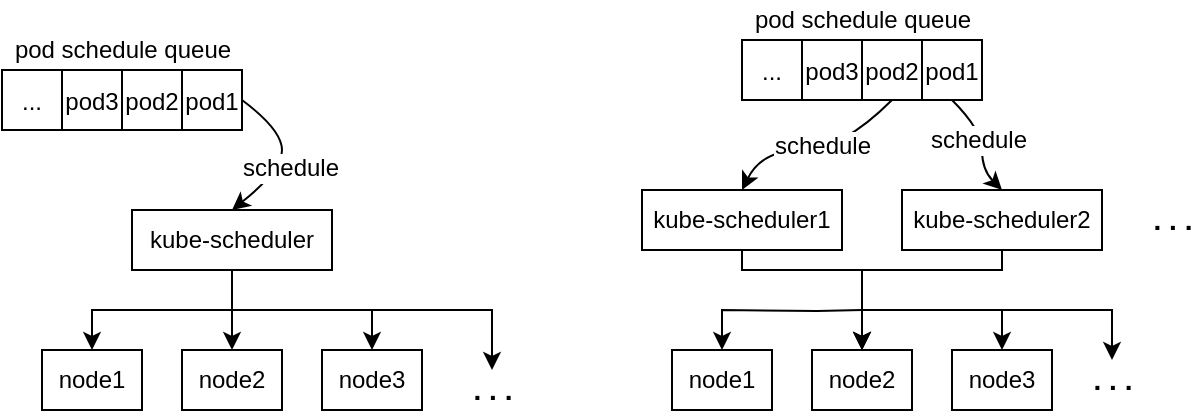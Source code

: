 <mxfile version="17.4.6" type="github" pages="2">
  <diagram id="fLfctS0Doj3L_qTz2Ks7" name="Page-1">
    <mxGraphModel dx="1117" dy="677" grid="1" gridSize="10" guides="1" tooltips="1" connect="1" arrows="1" fold="1" page="1" pageScale="1" pageWidth="850" pageHeight="1100" math="0" shadow="0">
      <root>
        <mxCell id="0" />
        <mxCell id="1" parent="0" />
        <mxCell id="vcUPHgAugXP2XcLCQMwa-22" style="edgeStyle=orthogonalEdgeStyle;rounded=0;orthogonalLoop=1;jettySize=auto;html=1;fontSize=12;" edge="1" parent="1" source="vcUPHgAugXP2XcLCQMwa-1" target="vcUPHgAugXP2XcLCQMwa-3">
          <mxGeometry relative="1" as="geometry" />
        </mxCell>
        <mxCell id="vcUPHgAugXP2XcLCQMwa-23" style="edgeStyle=orthogonalEdgeStyle;rounded=0;orthogonalLoop=1;jettySize=auto;html=1;fontSize=12;" edge="1" parent="1" source="vcUPHgAugXP2XcLCQMwa-1" target="vcUPHgAugXP2XcLCQMwa-4">
          <mxGeometry relative="1" as="geometry" />
        </mxCell>
        <mxCell id="vcUPHgAugXP2XcLCQMwa-24" style="edgeStyle=orthogonalEdgeStyle;rounded=0;orthogonalLoop=1;jettySize=auto;html=1;fontSize=12;" edge="1" parent="1" source="vcUPHgAugXP2XcLCQMwa-1" target="vcUPHgAugXP2XcLCQMwa-5">
          <mxGeometry relative="1" as="geometry" />
        </mxCell>
        <mxCell id="vcUPHgAugXP2XcLCQMwa-25" style="edgeStyle=orthogonalEdgeStyle;rounded=0;orthogonalLoop=1;jettySize=auto;html=1;fontSize=12;" edge="1" parent="1" source="vcUPHgAugXP2XcLCQMwa-1" target="vcUPHgAugXP2XcLCQMwa-6">
          <mxGeometry relative="1" as="geometry">
            <Array as="points">
              <mxPoint x="125" y="250" />
              <mxPoint x="255" y="250" />
            </Array>
          </mxGeometry>
        </mxCell>
        <mxCell id="vcUPHgAugXP2XcLCQMwa-1" value="kube-scheduler" style="rounded=0;whiteSpace=wrap;html=1;" vertex="1" parent="1">
          <mxGeometry x="75" y="200" width="100" height="30" as="geometry" />
        </mxCell>
        <mxCell id="vcUPHgAugXP2XcLCQMwa-3" value="node1" style="rounded=0;whiteSpace=wrap;html=1;" vertex="1" parent="1">
          <mxGeometry x="30" y="270" width="50" height="30" as="geometry" />
        </mxCell>
        <mxCell id="vcUPHgAugXP2XcLCQMwa-4" value="node2" style="rounded=0;whiteSpace=wrap;html=1;" vertex="1" parent="1">
          <mxGeometry x="100" y="270" width="50" height="30" as="geometry" />
        </mxCell>
        <mxCell id="vcUPHgAugXP2XcLCQMwa-5" value="node3" style="rounded=0;whiteSpace=wrap;html=1;" vertex="1" parent="1">
          <mxGeometry x="170" y="270" width="50" height="30" as="geometry" />
        </mxCell>
        <mxCell id="vcUPHgAugXP2XcLCQMwa-6" value="&lt;b&gt;&lt;font style=&quot;font-size: 14px&quot;&gt;. . .&lt;/font&gt;&lt;/b&gt;" style="text;html=1;align=center;verticalAlign=middle;resizable=0;points=[];autosize=1;strokeColor=none;fillColor=none;" vertex="1" parent="1">
          <mxGeometry x="240" y="280" width="30" height="20" as="geometry" />
        </mxCell>
        <mxCell id="vcUPHgAugXP2XcLCQMwa-7" value="&lt;font style=&quot;font-size: 12px&quot;&gt;pod3&lt;/font&gt;" style="rounded=0;whiteSpace=wrap;html=1;fontSize=14;" vertex="1" parent="1">
          <mxGeometry x="40" y="130" width="30" height="30" as="geometry" />
        </mxCell>
        <mxCell id="vcUPHgAugXP2XcLCQMwa-9" value="&lt;font style=&quot;font-size: 12px&quot;&gt;pod2&lt;/font&gt;" style="rounded=0;whiteSpace=wrap;html=1;fontSize=14;" vertex="1" parent="1">
          <mxGeometry x="70" y="130" width="30" height="30" as="geometry" />
        </mxCell>
        <mxCell id="vcUPHgAugXP2XcLCQMwa-10" value="&lt;font style=&quot;font-size: 12px&quot;&gt;pod1&lt;/font&gt;" style="rounded=0;whiteSpace=wrap;html=1;fontSize=14;" vertex="1" parent="1">
          <mxGeometry x="100" y="130" width="30" height="30" as="geometry" />
        </mxCell>
        <mxCell id="vcUPHgAugXP2XcLCQMwa-11" value="&lt;span style=&quot;font-size: 12px&quot;&gt;...&lt;/span&gt;" style="rounded=0;whiteSpace=wrap;html=1;fontSize=14;" vertex="1" parent="1">
          <mxGeometry x="10" y="130" width="30" height="30" as="geometry" />
        </mxCell>
        <mxCell id="vcUPHgAugXP2XcLCQMwa-12" value="pod schedule queue" style="text;html=1;align=center;verticalAlign=middle;resizable=0;points=[];autosize=1;strokeColor=none;fillColor=none;fontSize=12;" vertex="1" parent="1">
          <mxGeometry x="10" y="110" width="120" height="20" as="geometry" />
        </mxCell>
        <mxCell id="vcUPHgAugXP2XcLCQMwa-13" value="" style="curved=1;endArrow=classic;html=1;rounded=0;fontSize=12;exitX=1;exitY=0.5;exitDx=0;exitDy=0;entryX=0.5;entryY=0;entryDx=0;entryDy=0;" edge="1" parent="1" source="vcUPHgAugXP2XcLCQMwa-10" target="vcUPHgAugXP2XcLCQMwa-1">
          <mxGeometry width="50" height="50" relative="1" as="geometry">
            <mxPoint x="180" y="230" as="sourcePoint" />
            <mxPoint x="230" y="180" as="targetPoint" />
            <Array as="points">
              <mxPoint x="150" y="160" />
              <mxPoint x="150" y="180" />
            </Array>
          </mxGeometry>
        </mxCell>
        <mxCell id="vcUPHgAugXP2XcLCQMwa-14" value="schedule" style="edgeLabel;html=1;align=center;verticalAlign=middle;resizable=0;points=[];fontSize=12;" vertex="1" connectable="0" parent="vcUPHgAugXP2XcLCQMwa-13">
          <mxGeometry x="0.175" y="-1" relative="1" as="geometry">
            <mxPoint x="4" as="offset" />
          </mxGeometry>
        </mxCell>
        <mxCell id="vcUPHgAugXP2XcLCQMwa-26" value="&lt;font style=&quot;font-size: 12px&quot;&gt;pod3&lt;/font&gt;" style="rounded=0;whiteSpace=wrap;html=1;fontSize=14;" vertex="1" parent="1">
          <mxGeometry x="410" y="115" width="30" height="30" as="geometry" />
        </mxCell>
        <mxCell id="vcUPHgAugXP2XcLCQMwa-27" value="&lt;font style=&quot;font-size: 12px&quot;&gt;pod2&lt;/font&gt;" style="rounded=0;whiteSpace=wrap;html=1;fontSize=14;" vertex="1" parent="1">
          <mxGeometry x="440" y="115" width="30" height="30" as="geometry" />
        </mxCell>
        <mxCell id="vcUPHgAugXP2XcLCQMwa-28" value="&lt;font style=&quot;font-size: 12px&quot;&gt;pod1&lt;/font&gt;" style="rounded=0;whiteSpace=wrap;html=1;fontSize=14;" vertex="1" parent="1">
          <mxGeometry x="470" y="115" width="30" height="30" as="geometry" />
        </mxCell>
        <mxCell id="vcUPHgAugXP2XcLCQMwa-29" value="&lt;span style=&quot;font-size: 12px&quot;&gt;...&lt;/span&gt;" style="rounded=0;whiteSpace=wrap;html=1;fontSize=14;" vertex="1" parent="1">
          <mxGeometry x="380" y="115" width="30" height="30" as="geometry" />
        </mxCell>
        <mxCell id="vcUPHgAugXP2XcLCQMwa-30" value="pod schedule queue" style="text;html=1;align=center;verticalAlign=middle;resizable=0;points=[];autosize=1;strokeColor=none;fillColor=none;fontSize=12;" vertex="1" parent="1">
          <mxGeometry x="380" y="95" width="120" height="20" as="geometry" />
        </mxCell>
        <mxCell id="vcUPHgAugXP2XcLCQMwa-46" style="edgeStyle=orthogonalEdgeStyle;rounded=0;orthogonalLoop=1;jettySize=auto;html=1;fontSize=12;" edge="1" parent="1" target="vcUPHgAugXP2XcLCQMwa-42">
          <mxGeometry relative="1" as="geometry">
            <mxPoint x="440" y="250" as="sourcePoint" />
          </mxGeometry>
        </mxCell>
        <mxCell id="vcUPHgAugXP2XcLCQMwa-49" style="edgeStyle=orthogonalEdgeStyle;rounded=0;orthogonalLoop=1;jettySize=auto;html=1;fontSize=12;entryX=0.5;entryY=0;entryDx=0;entryDy=0;" edge="1" parent="1" source="vcUPHgAugXP2XcLCQMwa-31" target="vcUPHgAugXP2XcLCQMwa-43">
          <mxGeometry relative="1" as="geometry">
            <mxPoint x="440" y="250" as="targetPoint" />
            <Array as="points">
              <mxPoint x="380" y="230" />
              <mxPoint x="440" y="230" />
            </Array>
          </mxGeometry>
        </mxCell>
        <mxCell id="vcUPHgAugXP2XcLCQMwa-31" value="kube-scheduler1" style="rounded=0;whiteSpace=wrap;html=1;" vertex="1" parent="1">
          <mxGeometry x="330" y="190" width="100" height="30" as="geometry" />
        </mxCell>
        <mxCell id="vcUPHgAugXP2XcLCQMwa-50" style="edgeStyle=orthogonalEdgeStyle;rounded=0;orthogonalLoop=1;jettySize=auto;html=1;fontSize=12;" edge="1" parent="1" source="vcUPHgAugXP2XcLCQMwa-32">
          <mxGeometry relative="1" as="geometry">
            <mxPoint x="440" y="270" as="targetPoint" />
            <Array as="points">
              <mxPoint x="510" y="230" />
              <mxPoint x="440" y="230" />
            </Array>
          </mxGeometry>
        </mxCell>
        <mxCell id="vcUPHgAugXP2XcLCQMwa-32" value="kube-scheduler2" style="rounded=0;whiteSpace=wrap;html=1;" vertex="1" parent="1">
          <mxGeometry x="460" y="190" width="100" height="30" as="geometry" />
        </mxCell>
        <mxCell id="vcUPHgAugXP2XcLCQMwa-33" value="&lt;b&gt;&lt;font style=&quot;font-size: 14px&quot;&gt;. . .&lt;/font&gt;&lt;/b&gt;" style="text;html=1;align=center;verticalAlign=middle;resizable=0;points=[];autosize=1;strokeColor=none;fillColor=none;" vertex="1" parent="1">
          <mxGeometry x="580" y="195" width="30" height="20" as="geometry" />
        </mxCell>
        <mxCell id="vcUPHgAugXP2XcLCQMwa-35" value="" style="curved=1;endArrow=classic;html=1;rounded=0;fontSize=12;entryX=0.5;entryY=0;entryDx=0;entryDy=0;exitX=0.5;exitY=1;exitDx=0;exitDy=0;" edge="1" parent="1" source="vcUPHgAugXP2XcLCQMwa-27" target="vcUPHgAugXP2XcLCQMwa-31">
          <mxGeometry width="50" height="50" relative="1" as="geometry">
            <mxPoint x="400" y="250" as="sourcePoint" />
            <mxPoint x="450" y="200" as="targetPoint" />
            <Array as="points">
              <mxPoint x="430" y="170" />
              <mxPoint x="390" y="170" />
            </Array>
          </mxGeometry>
        </mxCell>
        <mxCell id="vcUPHgAugXP2XcLCQMwa-40" value="schedule" style="edgeLabel;html=1;align=center;verticalAlign=middle;resizable=0;points=[];fontSize=12;" vertex="1" connectable="0" parent="vcUPHgAugXP2XcLCQMwa-35">
          <mxGeometry x="-0.078" y="-2" relative="1" as="geometry">
            <mxPoint x="-1" as="offset" />
          </mxGeometry>
        </mxCell>
        <mxCell id="vcUPHgAugXP2XcLCQMwa-36" value="" style="curved=1;endArrow=classic;html=1;rounded=0;fontSize=12;exitX=0.5;exitY=1;exitDx=0;exitDy=0;entryX=0.5;entryY=0;entryDx=0;entryDy=0;" edge="1" parent="1" source="vcUPHgAugXP2XcLCQMwa-28" target="vcUPHgAugXP2XcLCQMwa-32">
          <mxGeometry width="50" height="50" relative="1" as="geometry">
            <mxPoint x="400" y="250" as="sourcePoint" />
            <mxPoint x="450" y="200" as="targetPoint" />
            <Array as="points">
              <mxPoint x="500" y="160" />
              <mxPoint x="500" y="180" />
            </Array>
          </mxGeometry>
        </mxCell>
        <mxCell id="vcUPHgAugXP2XcLCQMwa-41" value="schedule" style="edgeLabel;html=1;align=center;verticalAlign=middle;resizable=0;points=[];fontSize=12;" vertex="1" connectable="0" parent="vcUPHgAugXP2XcLCQMwa-36">
          <mxGeometry x="-0.073" y="-2" relative="1" as="geometry">
            <mxPoint as="offset" />
          </mxGeometry>
        </mxCell>
        <mxCell id="vcUPHgAugXP2XcLCQMwa-42" value="node1" style="rounded=0;whiteSpace=wrap;html=1;" vertex="1" parent="1">
          <mxGeometry x="345" y="270" width="50" height="30" as="geometry" />
        </mxCell>
        <mxCell id="vcUPHgAugXP2XcLCQMwa-43" value="node2" style="rounded=0;whiteSpace=wrap;html=1;" vertex="1" parent="1">
          <mxGeometry x="415" y="270" width="50" height="30" as="geometry" />
        </mxCell>
        <mxCell id="vcUPHgAugXP2XcLCQMwa-44" value="node3" style="rounded=0;whiteSpace=wrap;html=1;" vertex="1" parent="1">
          <mxGeometry x="485" y="270" width="50" height="30" as="geometry" />
        </mxCell>
        <mxCell id="vcUPHgAugXP2XcLCQMwa-45" value="&lt;b&gt;&lt;font style=&quot;font-size: 14px&quot;&gt;. . .&lt;/font&gt;&lt;/b&gt;" style="text;html=1;align=center;verticalAlign=middle;resizable=0;points=[];autosize=1;strokeColor=none;fillColor=none;" vertex="1" parent="1">
          <mxGeometry x="550" y="275" width="30" height="20" as="geometry" />
        </mxCell>
        <mxCell id="vcUPHgAugXP2XcLCQMwa-47" value="" style="endArrow=classic;html=1;rounded=0;fontSize=12;" edge="1" parent="1" target="vcUPHgAugXP2XcLCQMwa-43">
          <mxGeometry width="50" height="50" relative="1" as="geometry">
            <mxPoint x="440" y="250" as="sourcePoint" />
            <mxPoint x="380" y="140" as="targetPoint" />
          </mxGeometry>
        </mxCell>
        <mxCell id="vcUPHgAugXP2XcLCQMwa-48" value="" style="endArrow=classic;html=1;rounded=0;fontSize=12;entryX=0.5;entryY=0;entryDx=0;entryDy=0;" edge="1" parent="1" target="vcUPHgAugXP2XcLCQMwa-44">
          <mxGeometry width="50" height="50" relative="1" as="geometry">
            <mxPoint x="440" y="250" as="sourcePoint" />
            <mxPoint x="430" y="200" as="targetPoint" />
            <Array as="points">
              <mxPoint x="510" y="250" />
            </Array>
          </mxGeometry>
        </mxCell>
        <mxCell id="vcUPHgAugXP2XcLCQMwa-51" value="" style="endArrow=classic;html=1;rounded=0;fontSize=12;" edge="1" parent="1" target="vcUPHgAugXP2XcLCQMwa-45">
          <mxGeometry width="50" height="50" relative="1" as="geometry">
            <mxPoint x="510" y="250" as="sourcePoint" />
            <mxPoint x="320" y="180" as="targetPoint" />
            <Array as="points">
              <mxPoint x="565" y="250" />
            </Array>
          </mxGeometry>
        </mxCell>
      </root>
    </mxGraphModel>
  </diagram>
  <diagram id="ZMGl7q4uIJIkBzAU1HmZ" name="Page-2">
    <mxGraphModel dx="782" dy="474" grid="1" gridSize="10" guides="1" tooltips="1" connect="1" arrows="1" fold="1" page="1" pageScale="1" pageWidth="850" pageHeight="1100" math="0" shadow="0">
      <root>
        <mxCell id="0" />
        <mxCell id="1" parent="0" />
      </root>
    </mxGraphModel>
  </diagram>
</mxfile>
